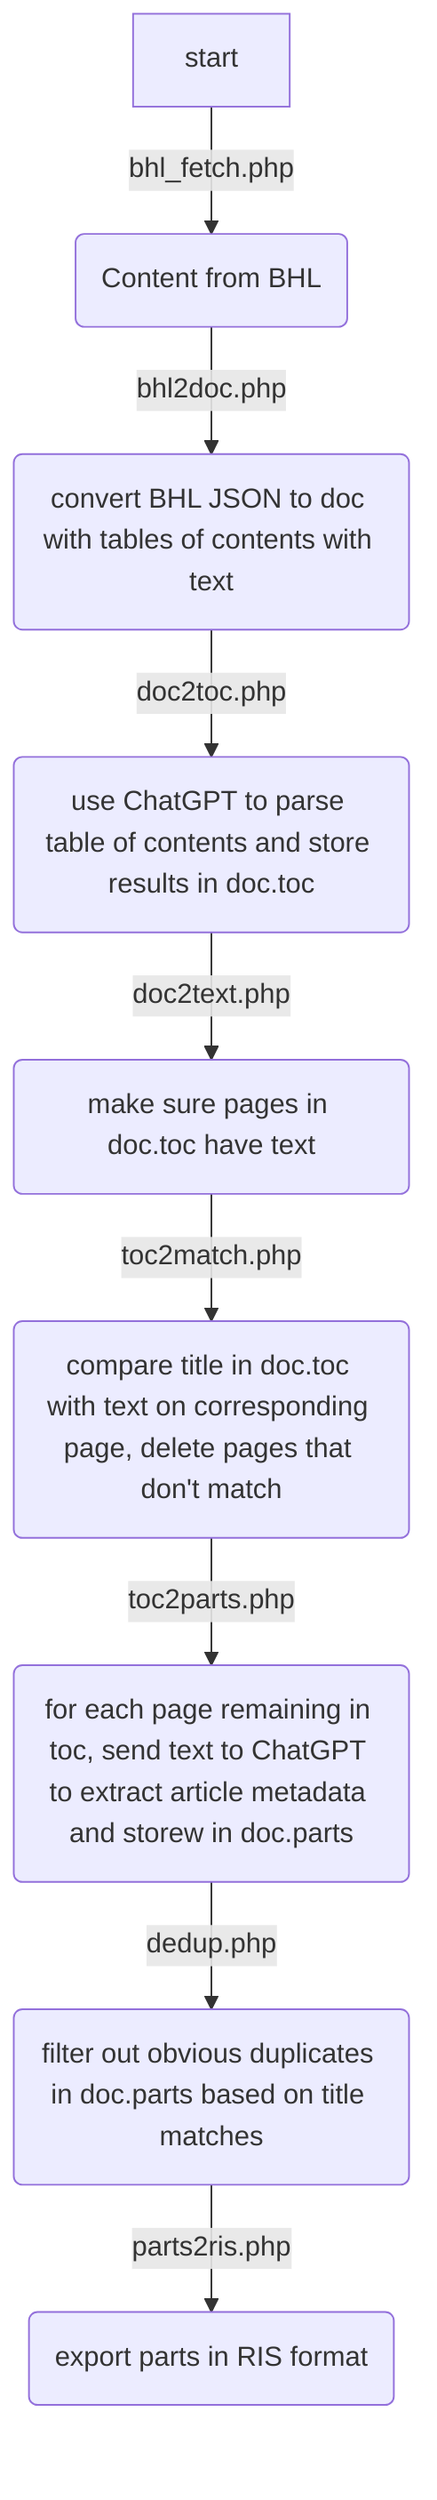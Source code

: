 graph TD
start --> |bhl_fetch.php | A(Content from BHL)
A --> |bhl2doc.php| B(convert BHL JSON to doc with tables of contents with text)
B --> |doc2toc.php| C(use ChatGPT to parse table of contents and store results in doc.toc)
C --> |doc2text.php| D(make sure pages in doc.toc have text)
D --> | toc2match.php| E(compare title in doc.toc with text on corresponding page, delete pages that don't match)
E --> | toc2parts.php| F(for each page remaining in toc, send text to ChatGPT to extract article metadata and storew in doc.parts)
F --> | dedup.php| G(filter out obvious duplicates in doc.parts based on title matches)
G --> | parts2ris.php |H(export parts in RIS format)